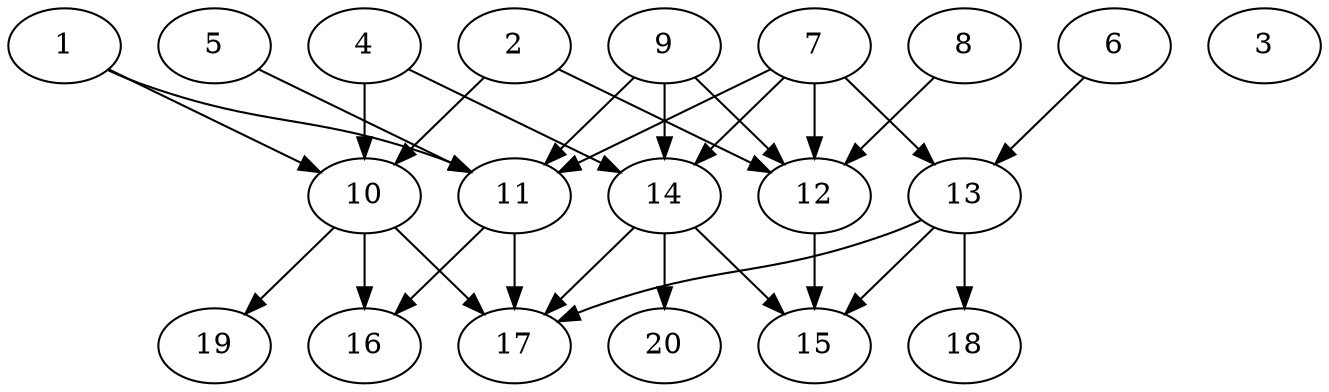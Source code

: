 // DAG automatically generated by daggen at Thu Oct  3 13:58:44 2019
// ./daggen --dot -n 20 --ccr 0.3 --fat 0.7 --regular 0.7 --density 0.7 --mindata 5242880 --maxdata 52428800 
digraph G {
  1 [size="123101867", alpha="0.08", expect_size="36930560"] 
  1 -> 10 [size ="36930560"]
  1 -> 11 [size ="36930560"]
  2 [size="70068907", alpha="0.06", expect_size="21020672"] 
  2 -> 10 [size ="21020672"]
  2 -> 12 [size ="21020672"]
  3 [size="87128747", alpha="0.08", expect_size="26138624"] 
  4 [size="95081813", alpha="0.20", expect_size="28524544"] 
  4 -> 10 [size ="28524544"]
  4 -> 14 [size ="28524544"]
  5 [size="71362560", alpha="0.17", expect_size="21408768"] 
  5 -> 11 [size ="21408768"]
  6 [size="121804800", alpha="0.19", expect_size="36541440"] 
  6 -> 13 [size ="36541440"]
  7 [size="30382080", alpha="0.00", expect_size="9114624"] 
  7 -> 11 [size ="9114624"]
  7 -> 12 [size ="9114624"]
  7 -> 13 [size ="9114624"]
  7 -> 14 [size ="9114624"]
  8 [size="85053440", alpha="0.15", expect_size="25516032"] 
  8 -> 12 [size ="25516032"]
  9 [size="58828800", alpha="0.13", expect_size="17648640"] 
  9 -> 11 [size ="17648640"]
  9 -> 12 [size ="17648640"]
  9 -> 14 [size ="17648640"]
  10 [size="117203627", alpha="0.14", expect_size="35161088"] 
  10 -> 16 [size ="35161088"]
  10 -> 17 [size ="35161088"]
  10 -> 19 [size ="35161088"]
  11 [size="147374080", alpha="0.11", expect_size="44212224"] 
  11 -> 16 [size ="44212224"]
  11 -> 17 [size ="44212224"]
  12 [size="51821227", alpha="0.10", expect_size="15546368"] 
  12 -> 15 [size ="15546368"]
  13 [size="101932373", alpha="0.13", expect_size="30579712"] 
  13 -> 15 [size ="30579712"]
  13 -> 17 [size ="30579712"]
  13 -> 18 [size ="30579712"]
  14 [size="165386240", alpha="0.16", expect_size="49615872"] 
  14 -> 15 [size ="49615872"]
  14 -> 17 [size ="49615872"]
  14 -> 20 [size ="49615872"]
  15 [size="161938773", alpha="0.03", expect_size="48581632"] 
  16 [size="139233280", alpha="0.19", expect_size="41769984"] 
  17 [size="130286933", alpha="0.14", expect_size="39086080"] 
  18 [size="132819627", alpha="0.05", expect_size="39845888"] 
  19 [size="89838933", alpha="0.12", expect_size="26951680"] 
  20 [size="36249600", alpha="0.17", expect_size="10874880"] 
}
